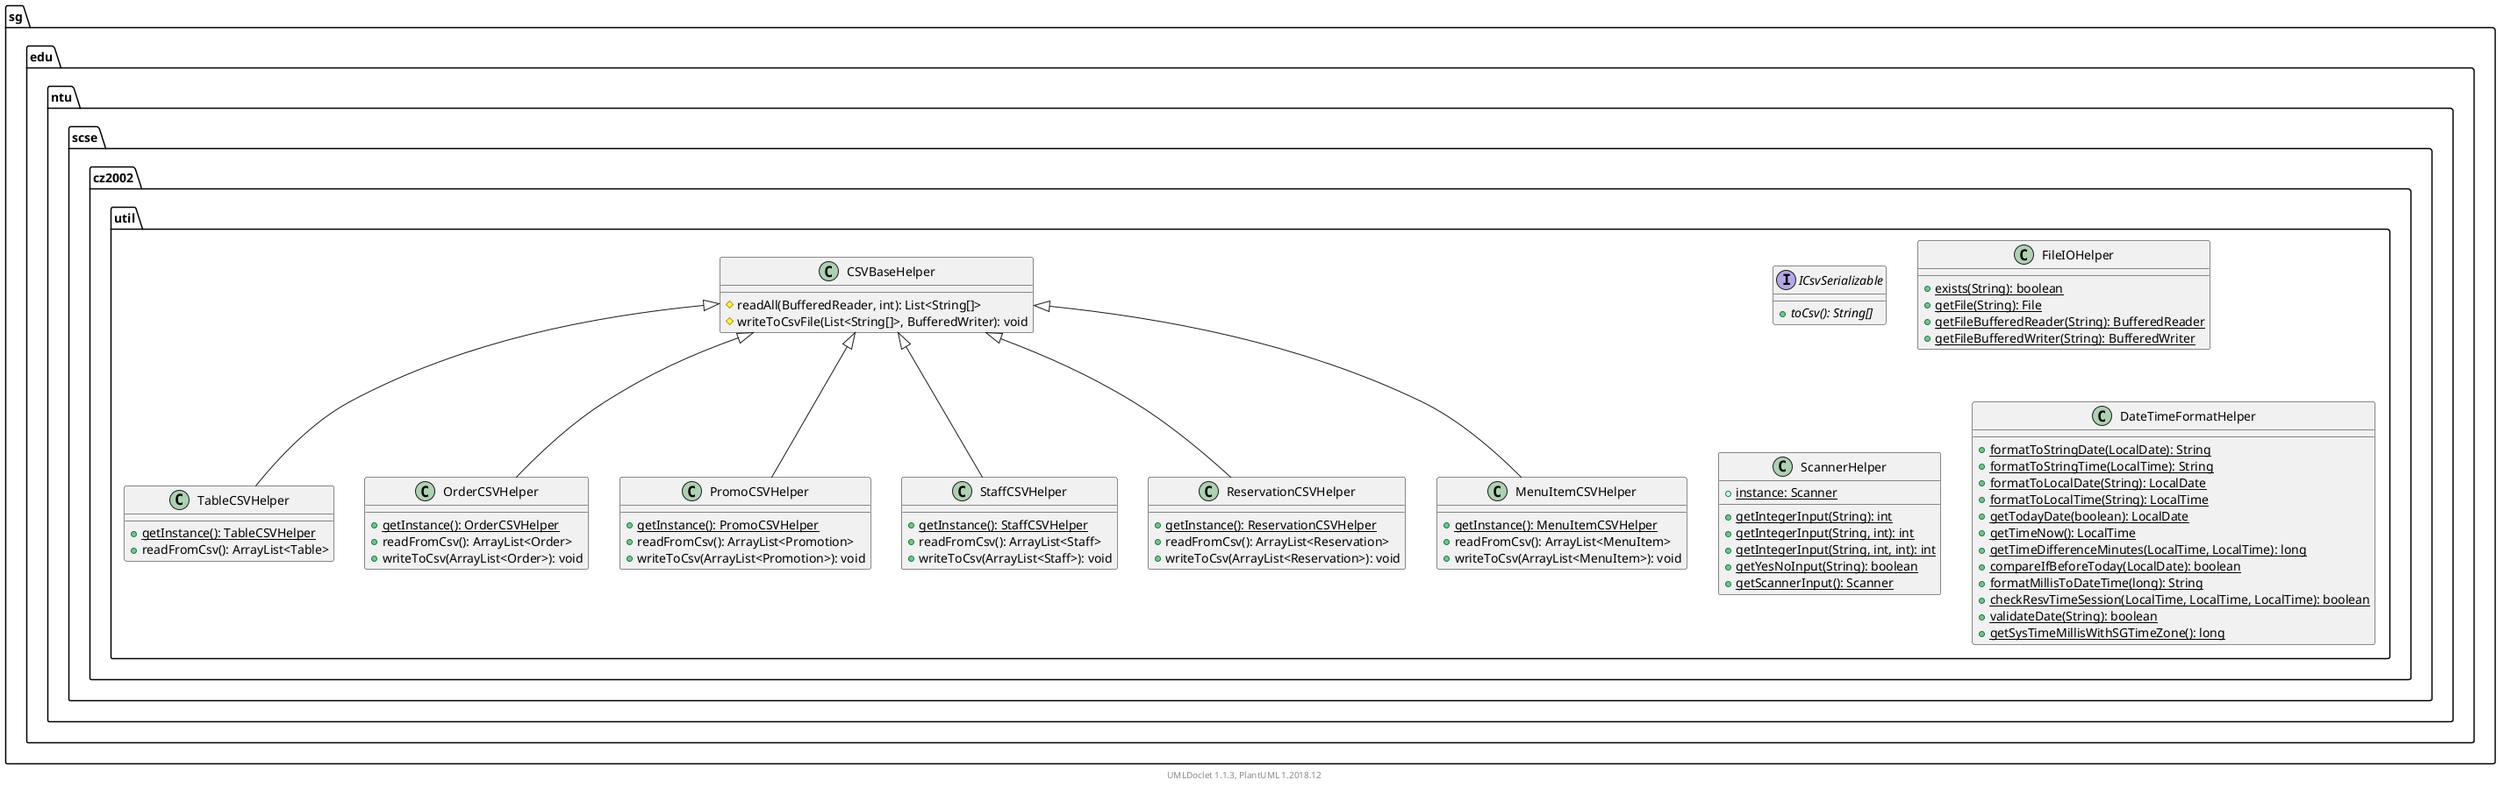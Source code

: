 @startuml

    namespace sg.edu.ntu.scse.cz2002.util {

        class CSVBaseHelper {
            #readAll(BufferedReader, int): List<String[]>
            #writeToCsvFile(List<String[]>, BufferedWriter): void
        }

        class TableCSVHelper {
            {static} +getInstance(): TableCSVHelper
            +readFromCsv(): ArrayList<Table>
        }

        interface ICsvSerializable {
            {abstract} +toCsv(): String[]
        }

        class OrderCSVHelper {
            {static} +getInstance(): OrderCSVHelper
            +readFromCsv(): ArrayList<Order>
            +writeToCsv(ArrayList<Order>): void
        }

        class PromoCSVHelper {
            {static} +getInstance(): PromoCSVHelper
            +readFromCsv(): ArrayList<Promotion>
            +writeToCsv(ArrayList<Promotion>): void
        }

        class StaffCSVHelper {
            {static} +getInstance(): StaffCSVHelper
            +readFromCsv(): ArrayList<Staff>
            +writeToCsv(ArrayList<Staff>): void
        }

        class FileIOHelper {
            {static} +exists(String): boolean
            {static} +getFile(String): File
            {static} +getFileBufferedReader(String): BufferedReader
            {static} +getFileBufferedWriter(String): BufferedWriter
        }

        class ReservationCSVHelper {
            {static} +getInstance(): ReservationCSVHelper
            +readFromCsv(): ArrayList<Reservation>
            +writeToCsv(ArrayList<Reservation>): void
        }

        class ScannerHelper {
            {static} +instance: Scanner
            {static} +getIntegerInput(String): int
            {static} +getIntegerInput(String, int): int
            {static} +getIntegerInput(String, int, int): int
            {static} +getYesNoInput(String): boolean
            {static} +getScannerInput(): Scanner
        }

        class MenuItemCSVHelper {
            {static} +getInstance(): MenuItemCSVHelper
            +readFromCsv(): ArrayList<MenuItem>
            +writeToCsv(ArrayList<MenuItem>): void
        }

        class DateTimeFormatHelper {
            {static} +formatToStringDate(LocalDate): String
            {static} +formatToStringTime(LocalTime): String
            {static} +formatToLocalDate(String): LocalDate
            {static} +formatToLocalTime(String): LocalTime
            {static} +getTodayDate(boolean): LocalDate
            {static} +getTimeNow(): LocalTime
            {static} +getTimeDifferenceMinutes(LocalTime, LocalTime): long
            {static} +compareIfBeforeToday(LocalDate): boolean
            {static} +formatMillisToDateTime(long): String
            {static} +checkResvTimeSession(LocalTime, LocalTime, LocalTime): boolean
            {static} +validateDate(String): boolean
            {static} +getSysTimeMillisWithSGTimeZone(): long
        }

        CSVBaseHelper <|-- TableCSVHelper

        CSVBaseHelper <|-- OrderCSVHelper

        CSVBaseHelper <|-- PromoCSVHelper

        CSVBaseHelper <|-- StaffCSVHelper

        CSVBaseHelper <|-- ReservationCSVHelper

        CSVBaseHelper <|-- MenuItemCSVHelper

    }


    center footer UMLDoclet 1.1.3, PlantUML 1.2018.12
@enduml
